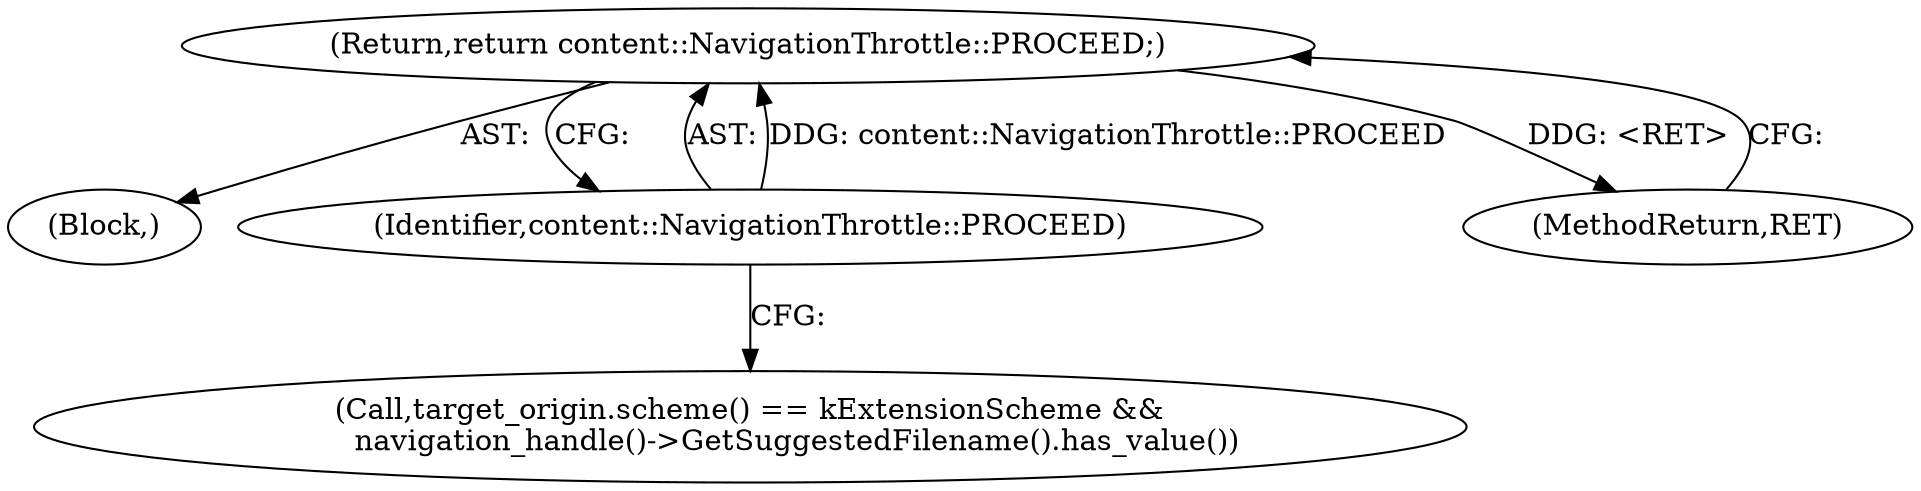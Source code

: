 digraph "1_Chrome_7614790c80996d32a28218f4d1605b0908e9ddf6@del" {
"1000204" [label="(Return,return content::NavigationThrottle::PROCEED;)"];
"1000205" [label="(Identifier,content::NavigationThrottle::PROCEED)"];
"1000204" [label="(Return,return content::NavigationThrottle::PROCEED;)"];
"1000205" [label="(Identifier,content::NavigationThrottle::PROCEED)"];
"1000203" [label="(Block,)"];
"1000341" [label="(MethodReturn,RET)"];
"1000198" [label="(Call,target_origin.scheme() == kExtensionScheme &&\n          navigation_handle()->GetSuggestedFilename().has_value())"];
"1000204" -> "1000203"  [label="AST: "];
"1000204" -> "1000205"  [label="CFG: "];
"1000205" -> "1000204"  [label="AST: "];
"1000341" -> "1000204"  [label="CFG: "];
"1000204" -> "1000341"  [label="DDG: <RET>"];
"1000205" -> "1000204"  [label="DDG: content::NavigationThrottle::PROCEED"];
"1000205" -> "1000198"  [label="CFG: "];
}
